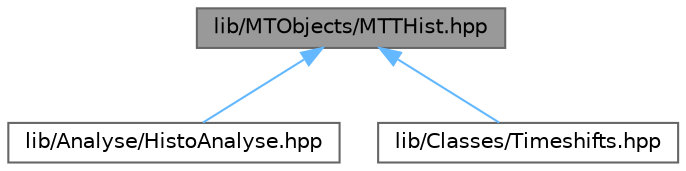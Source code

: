 digraph "lib/MTObjects/MTTHist.hpp"
{
 // LATEX_PDF_SIZE
  bgcolor="transparent";
  edge [fontname=Helvetica,fontsize=10,labelfontname=Helvetica,labelfontsize=10];
  node [fontname=Helvetica,fontsize=10,shape=box,height=0.2,width=0.4];
  Node1 [id="Node000001",label="lib/MTObjects/MTTHist.hpp",height=0.2,width=0.4,color="gray40", fillcolor="grey60", style="filled", fontcolor="black",tooltip=" "];
  Node1 -> Node2 [id="edge1_Node000001_Node000002",dir="back",color="steelblue1",style="solid",tooltip=" "];
  Node2 [id="Node000002",label="lib/Analyse/HistoAnalyse.hpp",height=0.2,width=0.4,color="grey40", fillcolor="white", style="filled",URL="$_histo_analyse_8hpp.html",tooltip=" "];
  Node1 -> Node3 [id="edge2_Node000001_Node000003",dir="back",color="steelblue1",style="solid",tooltip=" "];
  Node3 [id="Node000003",label="lib/Classes/Timeshifts.hpp",height=0.2,width=0.4,color="grey40", fillcolor="white", style="filled",URL="$_timeshifts_8hpp.html",tooltip=" "];
}
